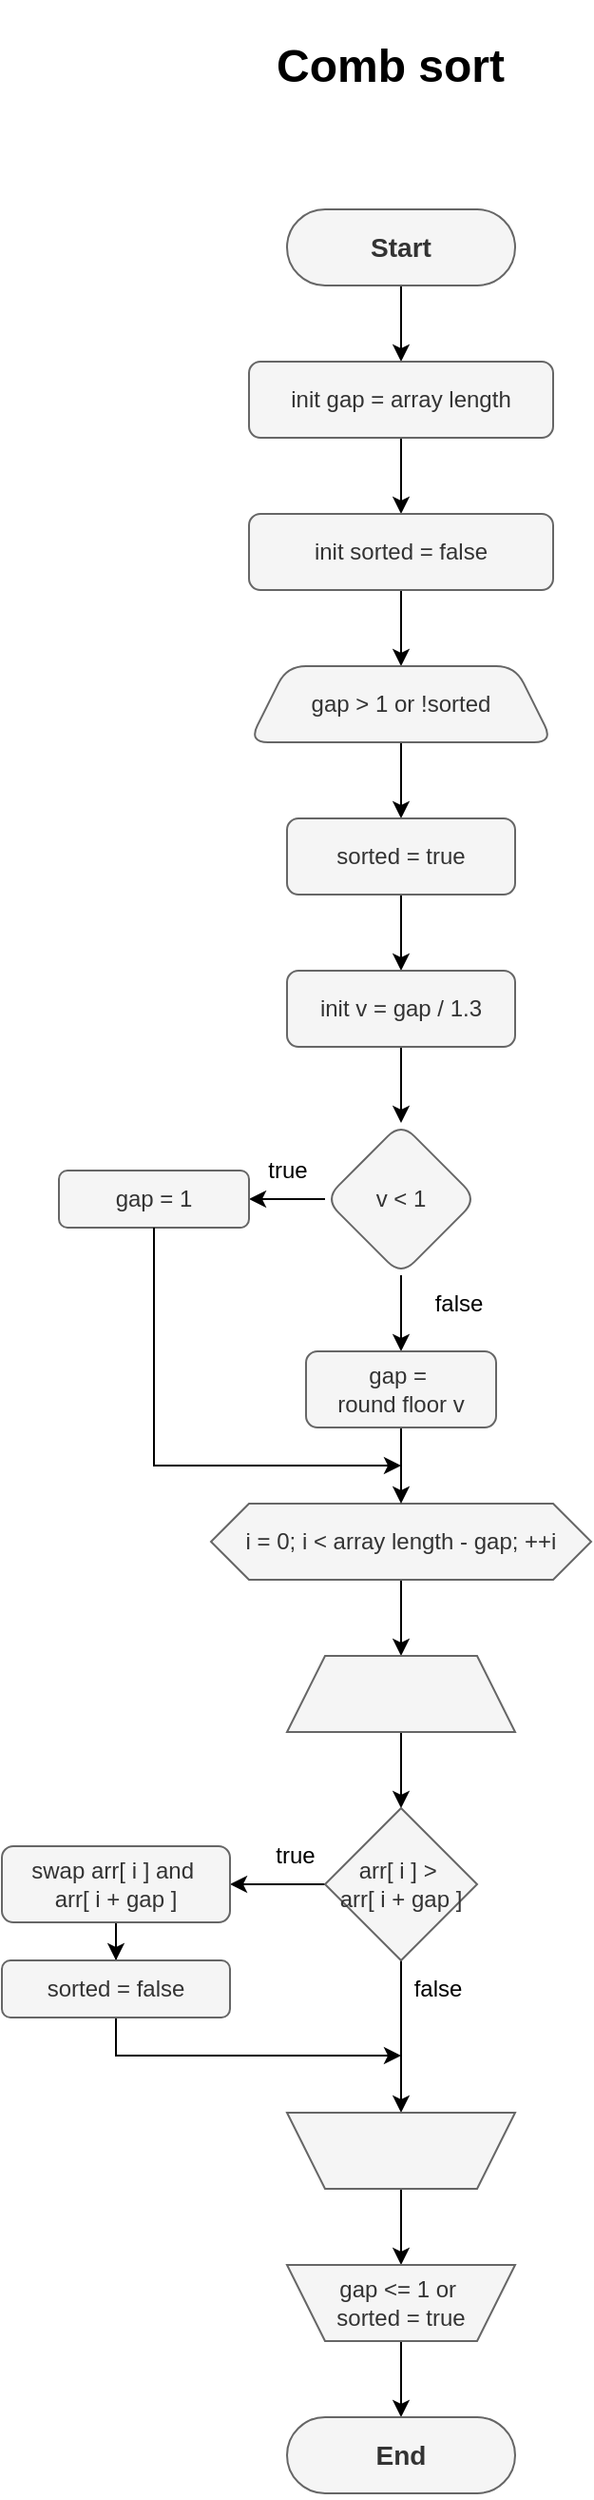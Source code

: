 <mxfile version="24.0.4" type="device">
  <diagram id="23iRSUPoRavnBvh4doch" name="Page-1">
    <mxGraphModel dx="1062" dy="619" grid="1" gridSize="10" guides="1" tooltips="1" connect="1" arrows="1" fold="1" page="1" pageScale="1" pageWidth="827" pageHeight="1169" math="0" shadow="0">
      <root>
        <mxCell id="0" />
        <mxCell id="1" parent="0" />
        <mxCell id="Iyn6DXHpl3Wj4X4iTx7y-1" value="&lt;h1&gt;Comb sort&lt;/h1&gt;" style="text;html=1;align=center;verticalAlign=middle;resizable=0;points=[];autosize=1;strokeColor=none;fillColor=none;" vertex="1" parent="1">
          <mxGeometry x="344" y="10" width="140" height="70" as="geometry" />
        </mxCell>
        <mxCell id="Iyn6DXHpl3Wj4X4iTx7y-4" value="" style="edgeStyle=orthogonalEdgeStyle;rounded=0;orthogonalLoop=1;jettySize=auto;html=1;" edge="1" parent="1" source="Iyn6DXHpl3Wj4X4iTx7y-2" target="Iyn6DXHpl3Wj4X4iTx7y-3">
          <mxGeometry relative="1" as="geometry" />
        </mxCell>
        <mxCell id="Iyn6DXHpl3Wj4X4iTx7y-2" value="&lt;h3&gt;Start&lt;/h3&gt;" style="html=1;dashed=0;whiteSpace=wrap;shape=mxgraph.dfd.start;fillColor=#f5f5f5;fontColor=#333333;strokeColor=#666666;" vertex="1" parent="1">
          <mxGeometry x="360" y="120" width="120" height="40" as="geometry" />
        </mxCell>
        <mxCell id="Iyn6DXHpl3Wj4X4iTx7y-6" value="" style="edgeStyle=orthogonalEdgeStyle;rounded=0;orthogonalLoop=1;jettySize=auto;html=1;" edge="1" parent="1" source="Iyn6DXHpl3Wj4X4iTx7y-3" target="Iyn6DXHpl3Wj4X4iTx7y-5">
          <mxGeometry relative="1" as="geometry" />
        </mxCell>
        <mxCell id="Iyn6DXHpl3Wj4X4iTx7y-3" value="init gap = array length" style="rounded=1;whiteSpace=wrap;html=1;fillColor=#f5f5f5;strokeColor=#666666;fontColor=#333333;dashed=0;" vertex="1" parent="1">
          <mxGeometry x="340" y="200" width="160" height="40" as="geometry" />
        </mxCell>
        <mxCell id="Iyn6DXHpl3Wj4X4iTx7y-8" value="" style="edgeStyle=orthogonalEdgeStyle;rounded=0;orthogonalLoop=1;jettySize=auto;html=1;" edge="1" parent="1" source="Iyn6DXHpl3Wj4X4iTx7y-5" target="Iyn6DXHpl3Wj4X4iTx7y-7">
          <mxGeometry relative="1" as="geometry" />
        </mxCell>
        <mxCell id="Iyn6DXHpl3Wj4X4iTx7y-5" value="init sorted = false" style="rounded=1;whiteSpace=wrap;html=1;fillColor=#f5f5f5;strokeColor=#666666;fontColor=#333333;dashed=0;" vertex="1" parent="1">
          <mxGeometry x="340" y="280" width="160" height="40" as="geometry" />
        </mxCell>
        <mxCell id="Iyn6DXHpl3Wj4X4iTx7y-10" value="" style="edgeStyle=orthogonalEdgeStyle;rounded=0;orthogonalLoop=1;jettySize=auto;html=1;" edge="1" parent="1" source="Iyn6DXHpl3Wj4X4iTx7y-7" target="Iyn6DXHpl3Wj4X4iTx7y-9">
          <mxGeometry relative="1" as="geometry" />
        </mxCell>
        <mxCell id="Iyn6DXHpl3Wj4X4iTx7y-7" value="gap &amp;gt; 1 or !sorted" style="shape=trapezoid;perimeter=trapezoidPerimeter;whiteSpace=wrap;html=1;fixedSize=1;fillColor=#f5f5f5;strokeColor=#666666;fontColor=#333333;rounded=1;dashed=0;" vertex="1" parent="1">
          <mxGeometry x="340" y="360" width="160" height="40" as="geometry" />
        </mxCell>
        <mxCell id="Iyn6DXHpl3Wj4X4iTx7y-12" value="" style="edgeStyle=orthogonalEdgeStyle;rounded=0;orthogonalLoop=1;jettySize=auto;html=1;" edge="1" parent="1" source="Iyn6DXHpl3Wj4X4iTx7y-9" target="Iyn6DXHpl3Wj4X4iTx7y-11">
          <mxGeometry relative="1" as="geometry" />
        </mxCell>
        <mxCell id="Iyn6DXHpl3Wj4X4iTx7y-9" value="sorted = true" style="whiteSpace=wrap;html=1;fillColor=#f5f5f5;strokeColor=#666666;fontColor=#333333;rounded=1;dashed=0;" vertex="1" parent="1">
          <mxGeometry x="360" y="440" width="120" height="40" as="geometry" />
        </mxCell>
        <mxCell id="Iyn6DXHpl3Wj4X4iTx7y-14" value="" style="edgeStyle=orthogonalEdgeStyle;rounded=0;orthogonalLoop=1;jettySize=auto;html=1;" edge="1" parent="1" source="Iyn6DXHpl3Wj4X4iTx7y-11" target="Iyn6DXHpl3Wj4X4iTx7y-13">
          <mxGeometry relative="1" as="geometry" />
        </mxCell>
        <mxCell id="Iyn6DXHpl3Wj4X4iTx7y-11" value="init v = gap / 1.3" style="whiteSpace=wrap;html=1;fillColor=#f5f5f5;strokeColor=#666666;fontColor=#333333;rounded=1;dashed=0;" vertex="1" parent="1">
          <mxGeometry x="360" y="520" width="120" height="40" as="geometry" />
        </mxCell>
        <mxCell id="Iyn6DXHpl3Wj4X4iTx7y-16" value="" style="edgeStyle=orthogonalEdgeStyle;rounded=0;orthogonalLoop=1;jettySize=auto;html=1;" edge="1" parent="1" source="Iyn6DXHpl3Wj4X4iTx7y-13" target="Iyn6DXHpl3Wj4X4iTx7y-15">
          <mxGeometry relative="1" as="geometry" />
        </mxCell>
        <mxCell id="Iyn6DXHpl3Wj4X4iTx7y-43" value="" style="edgeStyle=orthogonalEdgeStyle;rounded=0;orthogonalLoop=1;jettySize=auto;html=1;exitX=0.5;exitY=1;exitDx=0;exitDy=0;entryX=0.5;entryY=0;entryDx=0;entryDy=0;" edge="1" parent="1" source="Iyn6DXHpl3Wj4X4iTx7y-13" target="Iyn6DXHpl3Wj4X4iTx7y-44">
          <mxGeometry relative="1" as="geometry">
            <mxPoint x="440" y="690" as="targetPoint" />
          </mxGeometry>
        </mxCell>
        <mxCell id="Iyn6DXHpl3Wj4X4iTx7y-13" value="v &amp;lt; 1" style="rhombus;whiteSpace=wrap;html=1;fillColor=#f5f5f5;strokeColor=#666666;fontColor=#333333;rounded=1;dashed=0;" vertex="1" parent="1">
          <mxGeometry x="380" y="600" width="80" height="80" as="geometry" />
        </mxCell>
        <mxCell id="Iyn6DXHpl3Wj4X4iTx7y-15" value="gap = 1" style="whiteSpace=wrap;html=1;fillColor=#f5f5f5;strokeColor=#666666;fontColor=#333333;rounded=1;dashed=0;" vertex="1" parent="1">
          <mxGeometry x="240" y="625" width="100" height="30" as="geometry" />
        </mxCell>
        <mxCell id="Iyn6DXHpl3Wj4X4iTx7y-17" value="true" style="text;html=1;align=center;verticalAlign=middle;resizable=0;points=[];autosize=1;strokeColor=none;fillColor=none;" vertex="1" parent="1">
          <mxGeometry x="340" y="610" width="40" height="30" as="geometry" />
        </mxCell>
        <mxCell id="Iyn6DXHpl3Wj4X4iTx7y-23" value="" style="edgeStyle=orthogonalEdgeStyle;rounded=0;orthogonalLoop=1;jettySize=auto;html=1;" edge="1" parent="1" source="Iyn6DXHpl3Wj4X4iTx7y-20" target="Iyn6DXHpl3Wj4X4iTx7y-22">
          <mxGeometry relative="1" as="geometry" />
        </mxCell>
        <mxCell id="Iyn6DXHpl3Wj4X4iTx7y-20" value="i = 0; i &amp;lt; array length - gap; ++i" style="shape=hexagon;perimeter=hexagonPerimeter2;whiteSpace=wrap;html=1;fixedSize=1;fillColor=#f5f5f5;fontColor=#333333;strokeColor=#666666;" vertex="1" parent="1">
          <mxGeometry x="320" y="800" width="200" height="40" as="geometry" />
        </mxCell>
        <mxCell id="Iyn6DXHpl3Wj4X4iTx7y-25" value="" style="edgeStyle=orthogonalEdgeStyle;rounded=0;orthogonalLoop=1;jettySize=auto;html=1;" edge="1" parent="1" source="Iyn6DXHpl3Wj4X4iTx7y-22" target="Iyn6DXHpl3Wj4X4iTx7y-24">
          <mxGeometry relative="1" as="geometry" />
        </mxCell>
        <mxCell id="Iyn6DXHpl3Wj4X4iTx7y-22" value="" style="shape=trapezoid;perimeter=trapezoidPerimeter;whiteSpace=wrap;html=1;fixedSize=1;fillColor=#f5f5f5;strokeColor=#666666;fontColor=#333333;" vertex="1" parent="1">
          <mxGeometry x="360" y="880" width="120" height="40" as="geometry" />
        </mxCell>
        <mxCell id="Iyn6DXHpl3Wj4X4iTx7y-27" value="" style="edgeStyle=orthogonalEdgeStyle;rounded=0;orthogonalLoop=1;jettySize=auto;html=1;" edge="1" parent="1" source="Iyn6DXHpl3Wj4X4iTx7y-24" target="Iyn6DXHpl3Wj4X4iTx7y-26">
          <mxGeometry relative="1" as="geometry" />
        </mxCell>
        <mxCell id="Iyn6DXHpl3Wj4X4iTx7y-31" value="" style="edgeStyle=orthogonalEdgeStyle;rounded=0;orthogonalLoop=1;jettySize=auto;html=1;" edge="1" parent="1" source="Iyn6DXHpl3Wj4X4iTx7y-24" target="Iyn6DXHpl3Wj4X4iTx7y-30">
          <mxGeometry relative="1" as="geometry" />
        </mxCell>
        <mxCell id="Iyn6DXHpl3Wj4X4iTx7y-24" value="arr[ i ] &amp;gt;&amp;nbsp;&lt;div&gt;arr[ i + gap ]&lt;/div&gt;" style="rhombus;whiteSpace=wrap;html=1;fillColor=#f5f5f5;strokeColor=#666666;fontColor=#333333;" vertex="1" parent="1">
          <mxGeometry x="380" y="960" width="80" height="80" as="geometry" />
        </mxCell>
        <mxCell id="Iyn6DXHpl3Wj4X4iTx7y-29" value="" style="edgeStyle=orthogonalEdgeStyle;rounded=0;orthogonalLoop=1;jettySize=auto;html=1;" edge="1" parent="1" source="Iyn6DXHpl3Wj4X4iTx7y-26" target="Iyn6DXHpl3Wj4X4iTx7y-28">
          <mxGeometry relative="1" as="geometry" />
        </mxCell>
        <mxCell id="Iyn6DXHpl3Wj4X4iTx7y-26" value="swap arr[ i ] and&amp;nbsp;&lt;div&gt;arr[ i + gap ]&lt;/div&gt;" style="rounded=1;whiteSpace=wrap;html=1;fillColor=#f5f5f5;strokeColor=#666666;fontColor=#333333;" vertex="1" parent="1">
          <mxGeometry x="210" y="980" width="120" height="40" as="geometry" />
        </mxCell>
        <mxCell id="Iyn6DXHpl3Wj4X4iTx7y-32" style="edgeStyle=orthogonalEdgeStyle;rounded=0;orthogonalLoop=1;jettySize=auto;html=1;exitX=0.5;exitY=1;exitDx=0;exitDy=0;" edge="1" parent="1" source="Iyn6DXHpl3Wj4X4iTx7y-28">
          <mxGeometry relative="1" as="geometry">
            <mxPoint x="420" y="1090" as="targetPoint" />
            <Array as="points">
              <mxPoint x="284" y="1090" />
              <mxPoint x="370" y="1090" />
            </Array>
          </mxGeometry>
        </mxCell>
        <mxCell id="Iyn6DXHpl3Wj4X4iTx7y-28" value="sorted = false" style="whiteSpace=wrap;html=1;fillColor=#f5f5f5;strokeColor=#666666;fontColor=#333333;rounded=1;" vertex="1" parent="1">
          <mxGeometry x="210" y="1040" width="120" height="30" as="geometry" />
        </mxCell>
        <mxCell id="Iyn6DXHpl3Wj4X4iTx7y-36" value="" style="edgeStyle=orthogonalEdgeStyle;rounded=0;orthogonalLoop=1;jettySize=auto;html=1;" edge="1" parent="1" source="Iyn6DXHpl3Wj4X4iTx7y-30" target="Iyn6DXHpl3Wj4X4iTx7y-35">
          <mxGeometry relative="1" as="geometry" />
        </mxCell>
        <mxCell id="Iyn6DXHpl3Wj4X4iTx7y-30" value="" style="shape=trapezoid;perimeter=trapezoidPerimeter;whiteSpace=wrap;html=1;fixedSize=1;fillColor=#f5f5f5;strokeColor=#666666;fontColor=#333333;flipV=1;" vertex="1" parent="1">
          <mxGeometry x="360" y="1120" width="120" height="40" as="geometry" />
        </mxCell>
        <mxCell id="Iyn6DXHpl3Wj4X4iTx7y-33" value="true" style="text;html=1;align=center;verticalAlign=middle;resizable=0;points=[];autosize=1;strokeColor=none;fillColor=none;" vertex="1" parent="1">
          <mxGeometry x="344" y="970" width="40" height="30" as="geometry" />
        </mxCell>
        <mxCell id="Iyn6DXHpl3Wj4X4iTx7y-34" value="false" style="text;html=1;align=center;verticalAlign=middle;resizable=0;points=[];autosize=1;strokeColor=none;fillColor=none;" vertex="1" parent="1">
          <mxGeometry x="414" y="1040" width="50" height="30" as="geometry" />
        </mxCell>
        <mxCell id="Iyn6DXHpl3Wj4X4iTx7y-38" value="" style="edgeStyle=orthogonalEdgeStyle;rounded=0;orthogonalLoop=1;jettySize=auto;html=1;" edge="1" parent="1" source="Iyn6DXHpl3Wj4X4iTx7y-35" target="Iyn6DXHpl3Wj4X4iTx7y-37">
          <mxGeometry relative="1" as="geometry" />
        </mxCell>
        <mxCell id="Iyn6DXHpl3Wj4X4iTx7y-35" value="gap &amp;lt;= 1 or&amp;nbsp;&lt;div&gt;sorted = true&lt;/div&gt;" style="shape=trapezoid;perimeter=trapezoidPerimeter;whiteSpace=wrap;html=1;fixedSize=1;fillColor=#f5f5f5;strokeColor=#666666;fontColor=#333333;flipV=1;" vertex="1" parent="1">
          <mxGeometry x="360" y="1200" width="120" height="40" as="geometry" />
        </mxCell>
        <mxCell id="Iyn6DXHpl3Wj4X4iTx7y-37" value="&lt;h3&gt;End&lt;/h3&gt;" style="rounded=1;whiteSpace=wrap;html=1;fillColor=#f5f5f5;strokeColor=#666666;fontColor=#333333;arcSize=50;" vertex="1" parent="1">
          <mxGeometry x="360" y="1280" width="120" height="40" as="geometry" />
        </mxCell>
        <mxCell id="Iyn6DXHpl3Wj4X4iTx7y-41" value="" style="endArrow=classic;html=1;rounded=0;exitX=0.5;exitY=1;exitDx=0;exitDy=0;" edge="1" parent="1" source="Iyn6DXHpl3Wj4X4iTx7y-15">
          <mxGeometry width="50" height="50" relative="1" as="geometry">
            <mxPoint x="300" y="700" as="sourcePoint" />
            <mxPoint x="420" y="780" as="targetPoint" />
            <Array as="points">
              <mxPoint x="290" y="780" />
            </Array>
          </mxGeometry>
        </mxCell>
        <mxCell id="Iyn6DXHpl3Wj4X4iTx7y-48" value="" style="edgeStyle=orthogonalEdgeStyle;rounded=0;orthogonalLoop=1;jettySize=auto;html=1;" edge="1" parent="1" source="Iyn6DXHpl3Wj4X4iTx7y-44" target="Iyn6DXHpl3Wj4X4iTx7y-20">
          <mxGeometry relative="1" as="geometry" />
        </mxCell>
        <mxCell id="Iyn6DXHpl3Wj4X4iTx7y-44" value="gap =&amp;nbsp;&lt;div&gt;round floor v&lt;/div&gt;" style="whiteSpace=wrap;html=1;fillColor=#f5f5f5;strokeColor=#666666;fontColor=#333333;rounded=1;dashed=0;" vertex="1" parent="1">
          <mxGeometry x="370" y="720" width="100" height="40" as="geometry" />
        </mxCell>
        <mxCell id="Iyn6DXHpl3Wj4X4iTx7y-45" value="false" style="text;html=1;align=center;verticalAlign=middle;resizable=0;points=[];autosize=1;strokeColor=none;fillColor=none;" vertex="1" parent="1">
          <mxGeometry x="425" y="680" width="50" height="30" as="geometry" />
        </mxCell>
      </root>
    </mxGraphModel>
  </diagram>
</mxfile>
